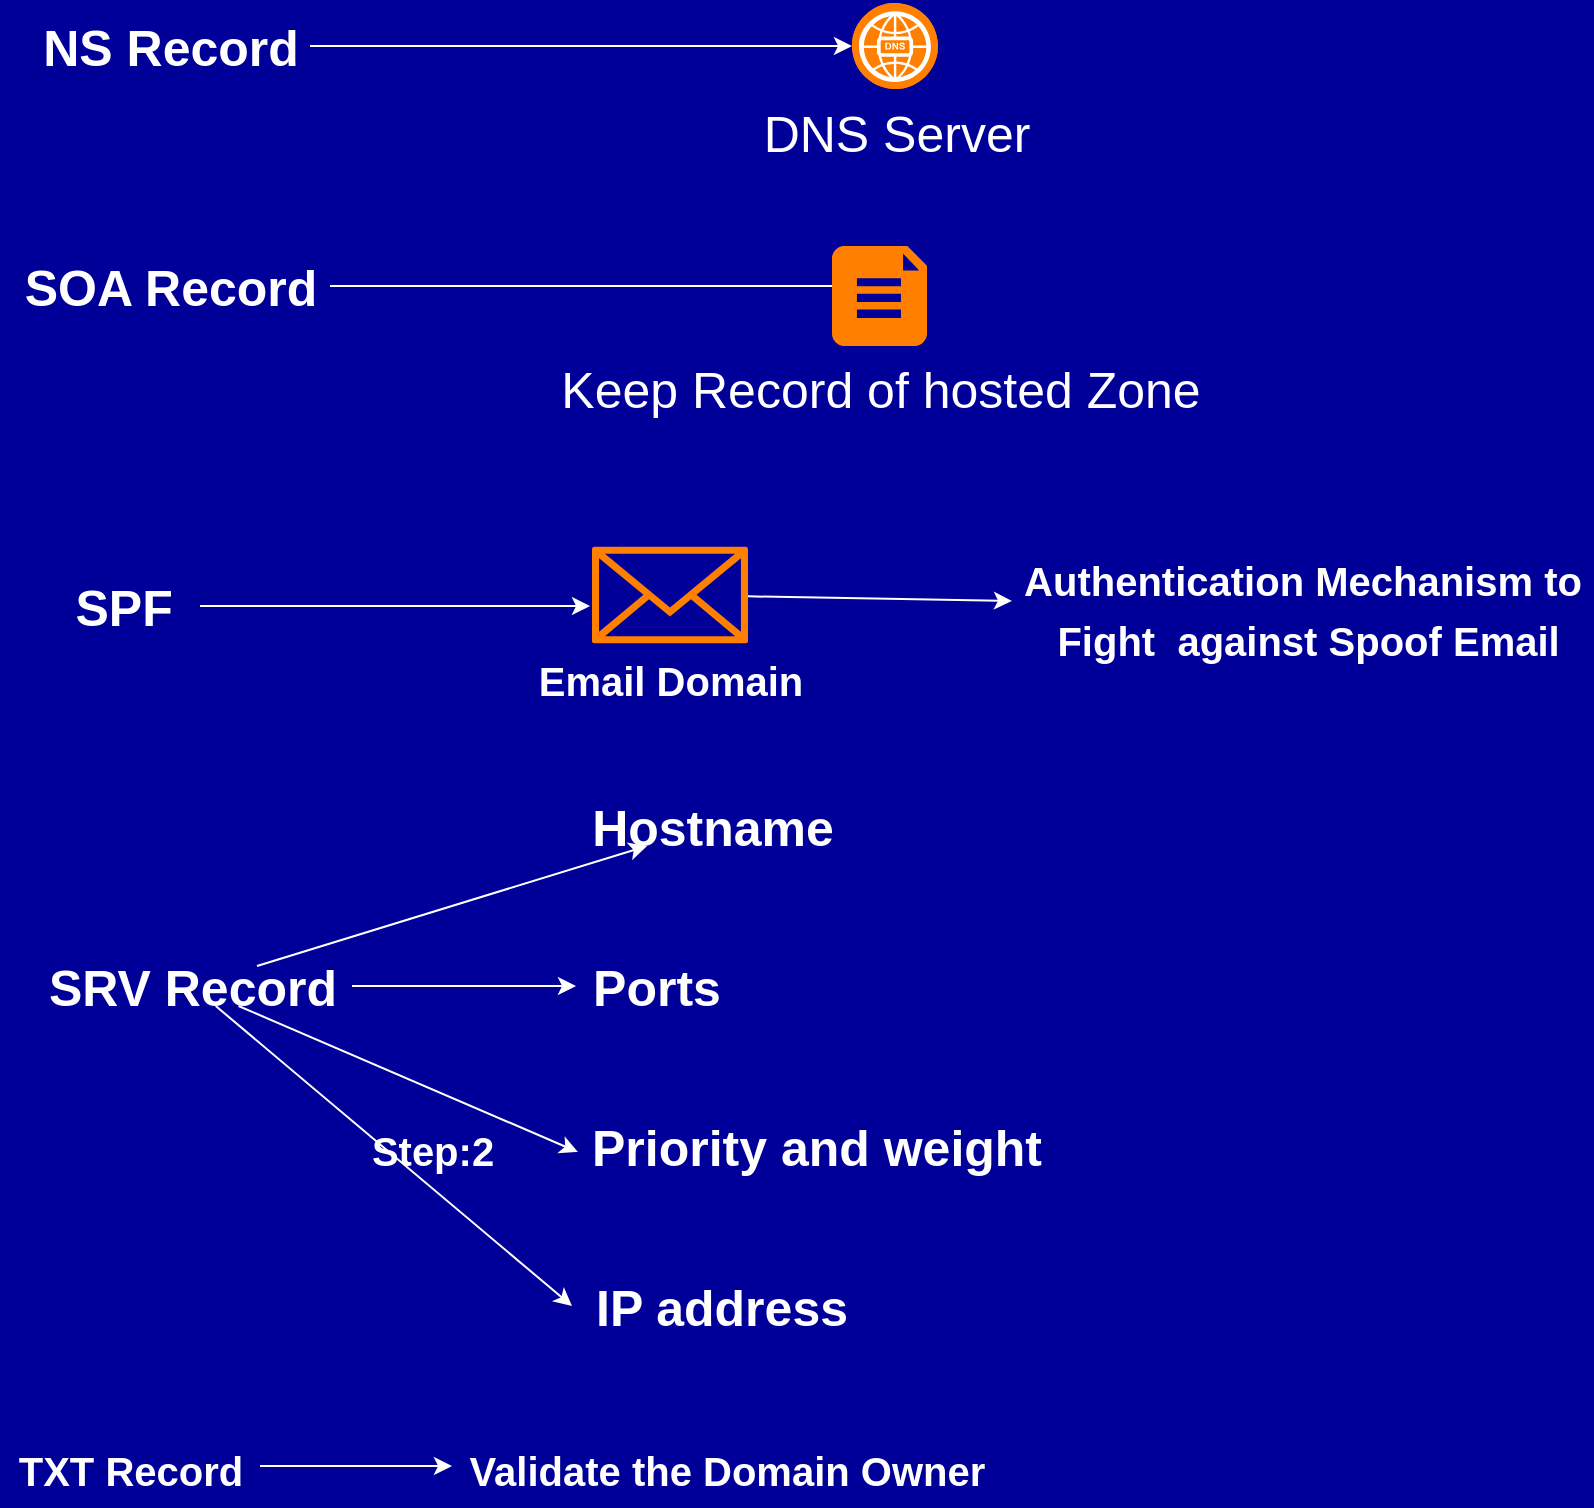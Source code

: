 <mxfile version="13.4.5" type="device"><diagram id="FZcqLhVVT-N7EDi4To1u" name="Page-1"><mxGraphModel dx="838" dy="480" grid="1" gridSize="10" guides="1" tooltips="1" connect="1" arrows="1" fold="1" page="1" pageScale="1" pageWidth="1169" pageHeight="827" background="#000099" math="0" shadow="0"><root><mxCell id="0"/><mxCell id="1" parent="0"/><mxCell id="jpux6dlKwlldMI1pA13z-5" style="edgeStyle=orthogonalEdgeStyle;rounded=0;orthogonalLoop=1;jettySize=auto;html=1;strokeColor=#FFFFFF;fontSize=25;entryX=0;entryY=0.5;entryDx=0;entryDy=0;entryPerimeter=0;" edge="1" parent="1" source="jpux6dlKwlldMI1pA13z-2" target="jpux6dlKwlldMI1pA13z-37"><mxGeometry relative="1" as="geometry"><mxPoint x="295" y="180" as="targetPoint"/></mxGeometry></mxCell><mxCell id="jpux6dlKwlldMI1pA13z-2" value="&lt;font color=&quot;#ffffff&quot;&gt;&lt;b&gt;NS Record&lt;/b&gt;&lt;/font&gt;" style="text;html=1;resizable=0;autosize=1;align=center;verticalAlign=middle;points=[];fillColor=none;strokeColor=none;rounded=0;fontSize=25;" vertex="1" parent="1"><mxGeometry x="39" y="160" width="140" height="40" as="geometry"/></mxCell><mxCell id="jpux6dlKwlldMI1pA13z-7" style="edgeStyle=orthogonalEdgeStyle;rounded=0;orthogonalLoop=1;jettySize=auto;html=1;strokeColor=#FFFFFF;fontSize=25;entryX=0.211;entryY=0.4;entryDx=0;entryDy=0;entryPerimeter=0;" edge="1" source="jpux6dlKwlldMI1pA13z-8" target="jpux6dlKwlldMI1pA13z-38" parent="1"><mxGeometry relative="1" as="geometry"><mxPoint x="295" y="300" as="targetPoint"/></mxGeometry></mxCell><mxCell id="jpux6dlKwlldMI1pA13z-8" value="&lt;font color=&quot;#ffffff&quot;&gt;&lt;b&gt;SOA Record&lt;/b&gt;&lt;/font&gt;" style="text;html=1;resizable=0;autosize=1;align=center;verticalAlign=middle;points=[];fillColor=none;strokeColor=none;rounded=0;fontSize=25;" vertex="1" parent="1"><mxGeometry x="29" y="280" width="160" height="40" as="geometry"/></mxCell><mxCell id="jpux6dlKwlldMI1pA13z-37" value="&lt;font color=&quot;#ffffff&quot;&gt;DNS Server&lt;/font&gt;" style="verticalLabelPosition=bottom;html=1;strokeColor=#ffffff;verticalAlign=top;align=center;points=[[0.145,0.145,0],[0.5,0,0],[0.855,0.145,0],[1,0.5,0],[0.855,0.855,0],[0.5,1,0],[0.145,0.855,0],[0,0.5,0]];pointerEvents=1;shape=mxgraph.cisco_safe.compositeIcon;bgIcon=ellipse;resIcon=mxgraph.cisco_safe.capability.dns;fontSize=25;fillColor=#FF8000;strokeWidth=2;" vertex="1" parent="1"><mxGeometry x="450" y="158.5" width="43" height="43" as="geometry"/></mxCell><mxCell id="jpux6dlKwlldMI1pA13z-38" value="&lt;font color=&quot;#ffffff&quot;&gt;Keep Record of hosted Zone&lt;/font&gt;" style="verticalLabelPosition=bottom;html=1;verticalAlign=top;align=center;strokeColor=none;shape=mxgraph.azure.file_2;pointerEvents=1;fontSize=25;fillColor=#FF8000;" vertex="1" parent="1"><mxGeometry x="440" y="280" width="47.5" height="50" as="geometry"/></mxCell><mxCell id="jpux6dlKwlldMI1pA13z-39" style="edgeStyle=orthogonalEdgeStyle;rounded=0;orthogonalLoop=1;jettySize=auto;html=1;strokeColor=#FFFFFF;" edge="1" source="jpux6dlKwlldMI1pA13z-40" parent="1"><mxGeometry relative="1" as="geometry"><mxPoint x="319" y="460" as="targetPoint"/></mxGeometry></mxCell><mxCell id="jpux6dlKwlldMI1pA13z-40" value="&lt;font color=&quot;#ffffff&quot; size=&quot;1&quot;&gt;&lt;b style=&quot;font-size: 25px&quot;&gt;SPF&amp;nbsp;&lt;/b&gt;&lt;/font&gt;" style="text;html=1;resizable=0;autosize=1;align=center;verticalAlign=middle;points=[];fillColor=none;strokeColor=none;rounded=0;" vertex="1" parent="1"><mxGeometry x="54" y="445" width="70" height="30" as="geometry"/></mxCell><mxCell id="jpux6dlKwlldMI1pA13z-47" style="edgeStyle=none;rounded=0;orthogonalLoop=1;jettySize=auto;html=1;strokeColor=#FFFFFF;fontSize=25;" edge="1" parent="1" source="jpux6dlKwlldMI1pA13z-45" target="jpux6dlKwlldMI1pA13z-46"><mxGeometry relative="1" as="geometry"/></mxCell><mxCell id="jpux6dlKwlldMI1pA13z-45" value="&lt;font color=&quot;#ffffff&quot; size=&quot;1&quot;&gt;&lt;b style=&quot;font-size: 20px&quot;&gt;Email Domain&lt;/b&gt;&lt;/font&gt;" style="outlineConnect=0;fontColor=#232F3E;strokeColor=none;dashed=0;verticalLabelPosition=bottom;verticalAlign=top;align=center;html=1;fontSize=12;fontStyle=0;aspect=fixed;pointerEvents=1;shape=mxgraph.aws4.email_2;fillColor=#FF8000;" vertex="1" parent="1"><mxGeometry x="320" y="430" width="78" height="49" as="geometry"/></mxCell><mxCell id="jpux6dlKwlldMI1pA13z-46" value="&lt;span style=&quot;font-size: 20px&quot;&gt;&lt;b&gt;&lt;font color=&quot;#ffffff&quot;&gt;Authentication Mechanism to&lt;br&gt;&amp;nbsp;Fight&amp;nbsp; against Spoof Email&lt;/font&gt;&lt;/b&gt;&lt;/span&gt;" style="text;html=1;resizable=0;autosize=1;align=center;verticalAlign=middle;points=[];fillColor=none;strokeColor=none;rounded=0;fontSize=25;" vertex="1" parent="1"><mxGeometry x="530" y="425" width="290" height="70" as="geometry"/></mxCell><mxCell id="jpux6dlKwlldMI1pA13z-55" style="edgeStyle=none;rounded=0;orthogonalLoop=1;jettySize=auto;html=1;strokeColor=#FFFFFF;fontSize=25;" edge="1" parent="1" source="jpux6dlKwlldMI1pA13z-48" target="jpux6dlKwlldMI1pA13z-49"><mxGeometry relative="1" as="geometry"/></mxCell><mxCell id="jpux6dlKwlldMI1pA13z-56" style="rounded=0;orthogonalLoop=1;jettySize=auto;html=1;strokeColor=#FFFFFF;fontSize=25;" edge="1" parent="1" source="jpux6dlKwlldMI1pA13z-48" target="jpux6dlKwlldMI1pA13z-50"><mxGeometry relative="1" as="geometry"/></mxCell><mxCell id="jpux6dlKwlldMI1pA13z-57" style="edgeStyle=none;rounded=0;orthogonalLoop=1;jettySize=auto;html=1;entryX=0.004;entryY=0.65;entryDx=0;entryDy=0;entryPerimeter=0;strokeColor=#FFFFFF;fontSize=25;" edge="1" parent="1" source="jpux6dlKwlldMI1pA13z-48" target="jpux6dlKwlldMI1pA13z-51"><mxGeometry relative="1" as="geometry"/></mxCell><mxCell id="jpux6dlKwlldMI1pA13z-58" style="edgeStyle=none;rounded=0;orthogonalLoop=1;jettySize=auto;html=1;strokeColor=#FFFFFF;fontSize=25;" edge="1" parent="1" source="jpux6dlKwlldMI1pA13z-48"><mxGeometry relative="1" as="geometry"><mxPoint x="310" y="810" as="targetPoint"/></mxGeometry></mxCell><mxCell id="jpux6dlKwlldMI1pA13z-48" value="&lt;font color=&quot;#ffffff&quot;&gt;&lt;span style=&quot;font-size: 25px&quot;&gt;&lt;b&gt;SRV Record&lt;/b&gt;&lt;/span&gt;&lt;/font&gt;" style="text;html=1;resizable=0;autosize=1;align=center;verticalAlign=middle;points=[];fillColor=none;strokeColor=none;rounded=0;" vertex="1" parent="1"><mxGeometry x="40" y="640" width="160" height="20" as="geometry"/></mxCell><mxCell id="jpux6dlKwlldMI1pA13z-49" value="&lt;font color=&quot;#ffffff&quot;&gt;&lt;span style=&quot;font-size: 25px&quot;&gt;&lt;b&gt;Hostname&lt;/b&gt;&lt;/span&gt;&lt;/font&gt;" style="text;html=1;resizable=0;autosize=1;align=center;verticalAlign=middle;points=[];fillColor=none;strokeColor=none;rounded=0;" vertex="1" parent="1"><mxGeometry x="310" y="560" width="140" height="20" as="geometry"/></mxCell><mxCell id="jpux6dlKwlldMI1pA13z-50" value="&lt;font color=&quot;#ffffff&quot;&gt;&lt;span style=&quot;font-size: 25px&quot;&gt;&lt;b&gt;Ports&lt;/b&gt;&lt;/span&gt;&lt;/font&gt;" style="text;html=1;resizable=0;autosize=1;align=center;verticalAlign=middle;points=[];fillColor=none;strokeColor=none;rounded=0;" vertex="1" parent="1"><mxGeometry x="312" y="640" width="80" height="20" as="geometry"/></mxCell><mxCell id="jpux6dlKwlldMI1pA13z-51" value="&lt;font color=&quot;#ffffff&quot;&gt;&lt;span style=&quot;font-size: 25px&quot;&gt;&lt;b&gt;Priority and weight&lt;/b&gt;&lt;/span&gt;&lt;/font&gt;" style="text;html=1;resizable=0;autosize=1;align=center;verticalAlign=middle;points=[];fillColor=none;strokeColor=none;rounded=0;" vertex="1" parent="1"><mxGeometry x="312" y="720" width="240" height="20" as="geometry"/></mxCell><mxCell id="jpux6dlKwlldMI1pA13z-52" value="&lt;font color=&quot;#ffffff&quot;&gt;&lt;span style=&quot;font-size: 25px&quot;&gt;&lt;b&gt;IP address&lt;/b&gt;&lt;/span&gt;&lt;/font&gt;" style="text;html=1;resizable=0;autosize=1;align=left;verticalAlign=middle;points=[];fillColor=none;strokeColor=none;rounded=0;" vertex="1" parent="1"><mxGeometry x="320" y="800" width="140" height="20" as="geometry"/></mxCell><mxCell id="jpux6dlKwlldMI1pA13z-59" value="&lt;font color=&quot;#ffffff&quot; size=&quot;1&quot;&gt;&lt;b style=&quot;font-size: 20px&quot;&gt;Step:2&lt;/b&gt;&lt;/font&gt;" style="text;html=1;resizable=0;autosize=1;align=center;verticalAlign=middle;points=[];fillColor=none;strokeColor=none;rounded=0;fontSize=25;" vertex="1" parent="1"><mxGeometry x="200" y="720" width="80" height="20" as="geometry"/></mxCell><mxCell id="jpux6dlKwlldMI1pA13z-62" style="edgeStyle=none;rounded=0;orthogonalLoop=1;jettySize=auto;html=1;strokeColor=#FFFFFF;fontSize=25;" edge="1" parent="1" source="jpux6dlKwlldMI1pA13z-60" target="jpux6dlKwlldMI1pA13z-61"><mxGeometry relative="1" as="geometry"/></mxCell><mxCell id="jpux6dlKwlldMI1pA13z-60" value="&lt;font color=&quot;#ffffff&quot;&gt;&lt;span style=&quot;font-size: 20px&quot;&gt;&lt;b&gt;TXT Record&lt;/b&gt;&lt;/span&gt;&lt;/font&gt;" style="text;html=1;resizable=0;autosize=1;align=center;verticalAlign=middle;points=[];fillColor=none;strokeColor=none;rounded=0;fontSize=25;" vertex="1" parent="1"><mxGeometry x="24" y="870" width="130" height="40" as="geometry"/></mxCell><mxCell id="jpux6dlKwlldMI1pA13z-61" value="&lt;font color=&quot;#ffffff&quot;&gt;&lt;span style=&quot;font-size: 20px&quot;&gt;&lt;b&gt;Validate the Domain Owner&amp;nbsp;&lt;/b&gt;&lt;/span&gt;&lt;/font&gt;" style="text;html=1;resizable=0;autosize=1;align=center;verticalAlign=middle;points=[];fillColor=none;strokeColor=none;rounded=0;fontSize=25;" vertex="1" parent="1"><mxGeometry x="250" y="870" width="280" height="40" as="geometry"/></mxCell></root></mxGraphModel></diagram></mxfile>